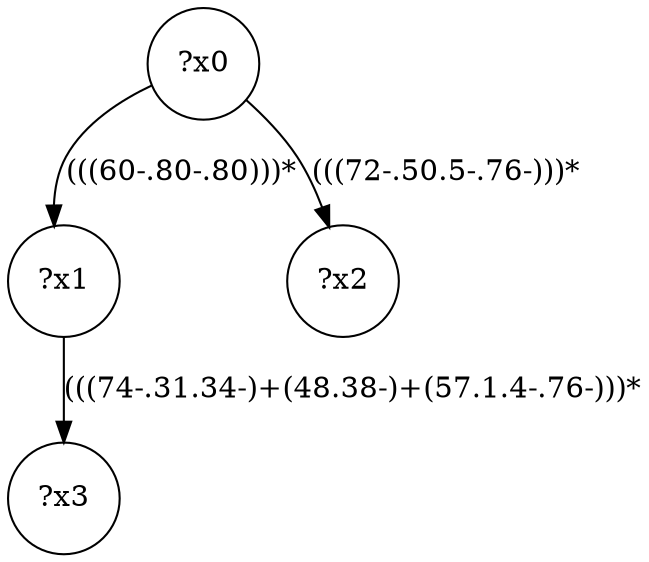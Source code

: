 digraph g {
	x0 [shape=circle, label="?x0"];
	x1 [shape=circle, label="?x1"];
	x0 -> x1 [label="(((60-.80-.80)))*"];
	x2 [shape=circle, label="?x2"];
	x0 -> x2 [label="(((72-.50.5-.76-)))*"];
	x3 [shape=circle, label="?x3"];
	x1 -> x3 [label="(((74-.31.34-)+(48.38-)+(57.1.4-.76-)))*"];
}
